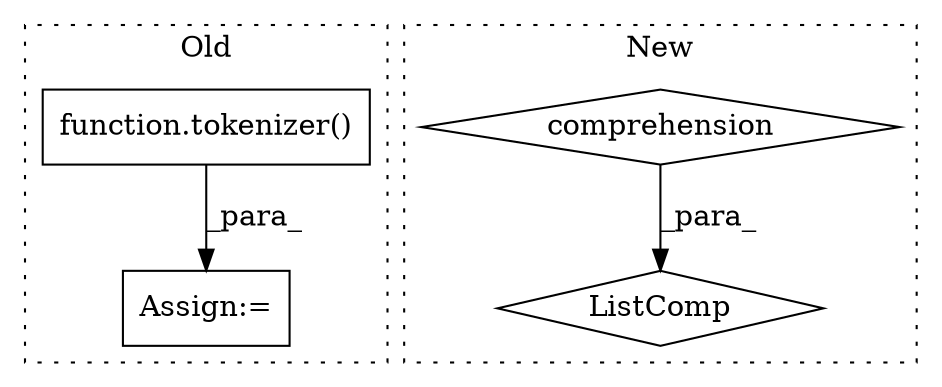digraph G {
subgraph cluster0 {
1 [label="function.tokenizer()" a="75" s="6529,6546" l="10,1" shape="box"];
4 [label="Assign:=" a="68" s="6526" l="3" shape="box"];
label = "Old";
style="dotted";
}
subgraph cluster1 {
2 [label="ListComp" a="106" s="7178" l="27" shape="diamond"];
3 [label="comprehension" a="45" s="7188" l="3" shape="diamond"];
label = "New";
style="dotted";
}
1 -> 4 [label="_para_"];
3 -> 2 [label="_para_"];
}